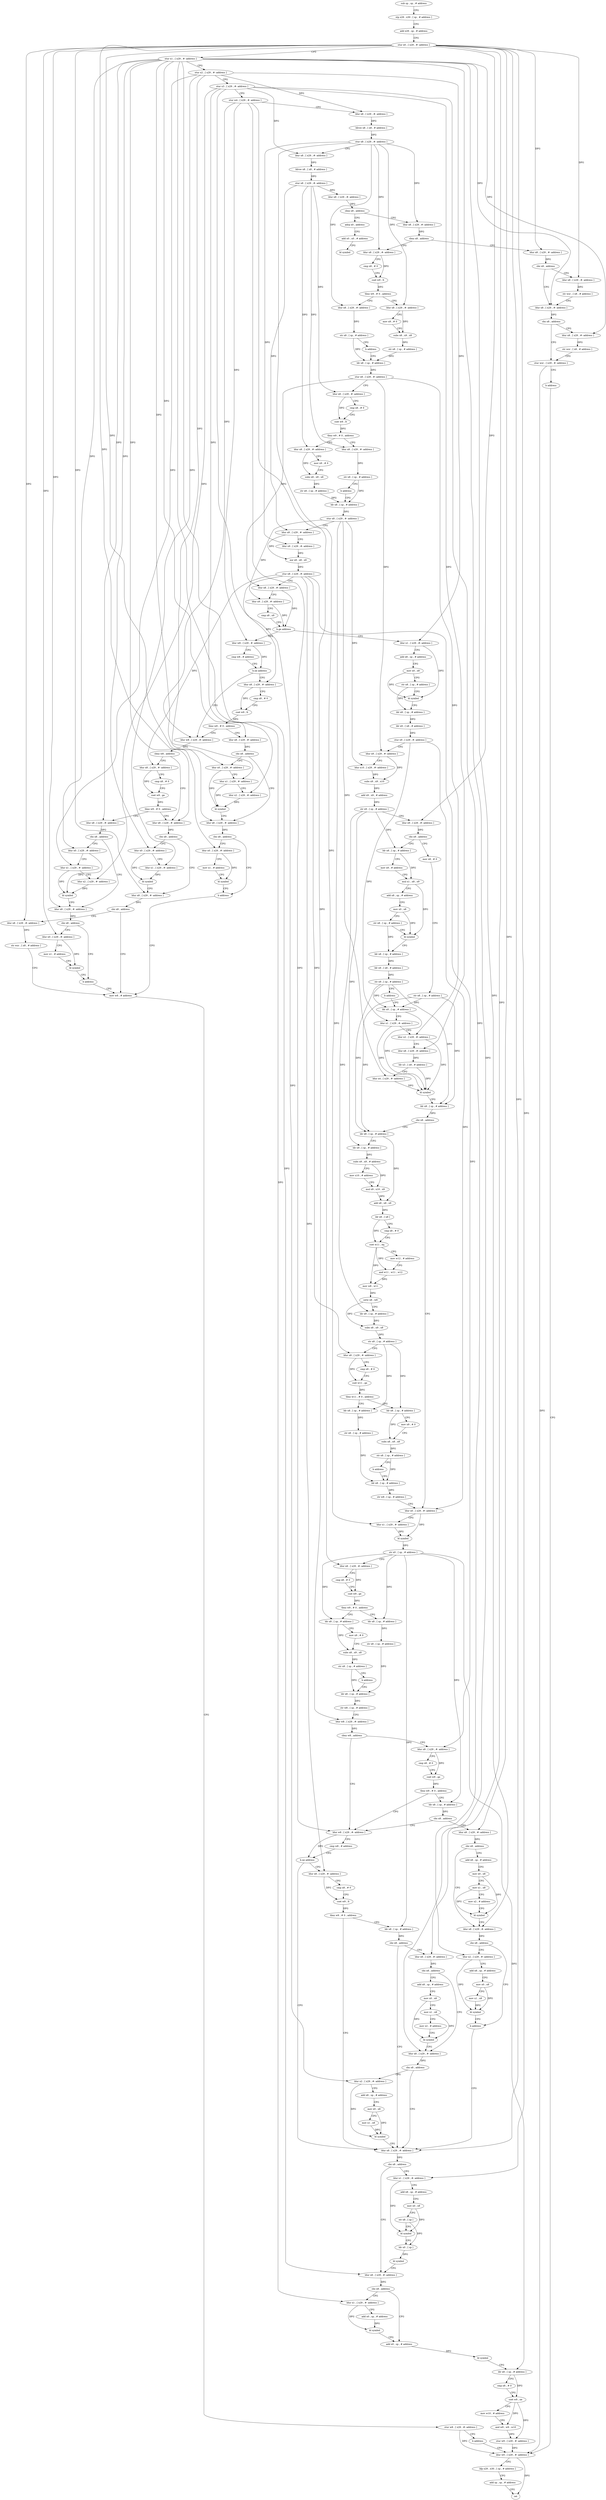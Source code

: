 digraph "func" {
"4253152" [label = "sub sp , sp , # address" ]
"4253156" [label = "stp x29 , x30 , [ sp , # address ]" ]
"4253160" [label = "add x29 , sp , # address" ]
"4253164" [label = "stur x0 , [ x29 , #- address ]" ]
"4253168" [label = "stur x1 , [ x29 , #- address ]" ]
"4253172" [label = "stur x2 , [ x29 , #- address ]" ]
"4253176" [label = "stur x3 , [ x29 , #- address ]" ]
"4253180" [label = "stur w4 , [ x29 , #- address ]" ]
"4253184" [label = "ldur x8 , [ x29 , #- address ]" ]
"4253188" [label = "ldrsw x8 , [ x8 , # address ]" ]
"4253192" [label = "stur x8 , [ x29 , #- address ]" ]
"4253196" [label = "ldur x8 , [ x29 , #- address ]" ]
"4253200" [label = "ldrsw x8 , [ x8 , # address ]" ]
"4253204" [label = "stur x8 , [ x29 , #- address ]" ]
"4253208" [label = "ldur x8 , [ x29 , #- address ]" ]
"4253212" [label = "cbnz x8 , address" ]
"4253228" [label = "ldur x8 , [ x29 , #- address ]" ]
"4253216" [label = "adrp x0 , address" ]
"4253232" [label = "cbnz x8 , address" ]
"4253276" [label = "ldur x8 , [ x29 , #- address ]" ]
"4253236" [label = "ldur x8 , [ x29 , #- address ]" ]
"4253220" [label = "add x0 , x0 , # address" ]
"4253224" [label = "bl symbol" ]
"4253280" [label = "cmp x8 , # 0" ]
"4253284" [label = "cset w9 , lt" ]
"4253288" [label = "tbnz w9 , # 0 , address" ]
"4253304" [label = "ldur x8 , [ x29 , #- address ]" ]
"4253292" [label = "ldur x8 , [ x29 , #- address ]" ]
"4253240" [label = "cbz x8 , address" ]
"4253252" [label = "ldur x8 , [ x29 , #- address ]" ]
"4253244" [label = "ldur x8 , [ x29 , #- address ]" ]
"4253308" [label = "mov x9 , # 0" ]
"4253312" [label = "subs x8 , x9 , x8" ]
"4253316" [label = "str x8 , [ sp , # address ]" ]
"4253320" [label = "ldr x8 , [ sp , # address ]" ]
"4253296" [label = "str x8 , [ sp , # address ]" ]
"4253300" [label = "b address" ]
"4253256" [label = "cbz x8 , address" ]
"4253268" [label = "stur wzr , [ x29 , #- address ]" ]
"4253260" [label = "ldur x8 , [ x29 , #- address ]" ]
"4253248" [label = "str wzr , [ x8 , # address ]" ]
"4253356" [label = "ldur x8 , [ x29 , #- address ]" ]
"4253360" [label = "mov x9 , # 0" ]
"4253364" [label = "subs x8 , x9 , x8" ]
"4253368" [label = "str x8 , [ sp , # address ]" ]
"4253372" [label = "ldr x8 , [ sp , # address ]" ]
"4253344" [label = "ldur x8 , [ x29 , #- address ]" ]
"4253348" [label = "str x8 , [ sp , # address ]" ]
"4253352" [label = "b address" ]
"4253324" [label = "stur x8 , [ x29 , #- address ]" ]
"4253328" [label = "ldur x8 , [ x29 , #- address ]" ]
"4253332" [label = "cmp x8 , # 0" ]
"4253336" [label = "cset w9 , lt" ]
"4253340" [label = "tbnz w9 , # 0 , address" ]
"4253272" [label = "b address" ]
"4254212" [label = "ldur w0 , [ x29 , #- address ]" ]
"4253264" [label = "str wzr , [ x8 , # address ]" ]
"4253608" [label = "ldur x1 , [ x29 , #- address ]" ]
"4253612" [label = "add x8 , sp , # address" ]
"4253616" [label = "mov x0 , x8" ]
"4253620" [label = "str x8 , [ sp , # address ]" ]
"4253624" [label = "bl symbol" ]
"4253628" [label = "ldr x8 , [ sp , # address ]" ]
"4253632" [label = "ldr x9 , [ x8 , # address ]" ]
"4253636" [label = "stur x9 , [ x29 , #- address ]" ]
"4253640" [label = "ldur x9 , [ x29 , #- address ]" ]
"4253644" [label = "ldur x10 , [ x29 , #- address ]" ]
"4253648" [label = "subs x9 , x9 , x10" ]
"4253652" [label = "add x9 , x9 , # address" ]
"4253656" [label = "str x9 , [ sp , # address ]" ]
"4253660" [label = "ldur x9 , [ x29 , #- address ]" ]
"4253664" [label = "cbz x9 , address" ]
"4253712" [label = "mov x8 , # 0" ]
"4253668" [label = "ldr x8 , [ sp , # address ]" ]
"4253412" [label = "ldur w8 , [ x29 , #- address ]" ]
"4253416" [label = "cmp w8 , # address" ]
"4253420" [label = "b.ne address" ]
"4253488" [label = "ldur w8 , [ x29 , #- address ]" ]
"4253424" [label = "ldur x8 , [ x29 , #- address ]" ]
"4253376" [label = "stur x8 , [ x29 , #- address ]" ]
"4253380" [label = "ldur x8 , [ x29 , #- address ]" ]
"4253384" [label = "ldur x9 , [ x29 , #- address ]" ]
"4253388" [label = "eor x8 , x8 , x9" ]
"4253392" [label = "stur x8 , [ x29 , #- address ]" ]
"4253396" [label = "ldur x8 , [ x29 , #- address ]" ]
"4253400" [label = "ldur x9 , [ x29 , #- address ]" ]
"4253404" [label = "cmp x8 , x9" ]
"4253408" [label = "b.ge address" ]
"4254216" [label = "ldp x29 , x30 , [ sp , # address ]" ]
"4254220" [label = "add sp , sp , # address" ]
"4254224" [label = "ret" ]
"4253716" [label = "str x8 , [ sp , # address ]" ]
"4253720" [label = "ldr x0 , [ sp , # address ]" ]
"4253672" [label = "mov x9 , # address" ]
"4253676" [label = "mul x1 , x8 , x9" ]
"4253680" [label = "add x8 , sp , # address" ]
"4253684" [label = "mov x0 , x8" ]
"4253688" [label = "str x8 , [ sp , # address ]" ]
"4253692" [label = "bl symbol" ]
"4253696" [label = "ldr x8 , [ sp , # address ]" ]
"4253700" [label = "ldr x9 , [ x8 , # address ]" ]
"4253704" [label = "str x9 , [ sp , # address ]" ]
"4253708" [label = "b address" ]
"4253492" [label = "cbnz w8 , address" ]
"4253560" [label = "ldur x8 , [ x29 , #- address ]" ]
"4253496" [label = "ldur x8 , [ x29 , #- address ]" ]
"4253428" [label = "cmp x8 , # 0" ]
"4253432" [label = "cset w9 , lt" ]
"4253436" [label = "tbnz w9 , # 0 , address" ]
"4253440" [label = "ldur x8 , [ x29 , #- address ]" ]
"4253872" [label = "ldur x0 , [ x29 , #- address ]" ]
"4253876" [label = "ldur x1 , [ x29 , #- address ]" ]
"4253880" [label = "bl symbol" ]
"4253884" [label = "str x0 , [ sp , # address ]" ]
"4253888" [label = "ldur x8 , [ x29 , #- address ]" ]
"4253892" [label = "cmp x8 , # 0" ]
"4253896" [label = "cset w9 , ge" ]
"4253900" [label = "tbnz w9 , # 0 , address" ]
"4253924" [label = "ldr x8 , [ sp , # address ]" ]
"4253904" [label = "ldr x8 , [ sp , # address ]" ]
"4253756" [label = "ldr x8 , [ sp , # address ]" ]
"4253760" [label = "ldr x9 , [ sp , # address ]" ]
"4253764" [label = "subs x9 , x9 , # address" ]
"4253768" [label = "mov x10 , # address" ]
"4253772" [label = "mul x9 , x10 , x9" ]
"4253776" [label = "add x8 , x8 , x9" ]
"4253780" [label = "ldr x8 , [ x8 ]" ]
"4253784" [label = "cmp x8 , # 0" ]
"4253788" [label = "cset w11 , eq" ]
"4253792" [label = "mov w12 , # address" ]
"4253796" [label = "and w11 , w11 , w12" ]
"4253800" [label = "mov w8 , w11" ]
"4253804" [label = "sxtw x8 , w8" ]
"4253808" [label = "ldr x9 , [ sp , # address ]" ]
"4253812" [label = "subs x8 , x9 , x8" ]
"4253816" [label = "str x8 , [ sp , # address ]" ]
"4253820" [label = "ldur x8 , [ x29 , #- address ]" ]
"4253824" [label = "cmp x8 , # 0" ]
"4253828" [label = "cset w11 , ge" ]
"4253832" [label = "tbnz w11 , # 0 , address" ]
"4253856" [label = "ldr x8 , [ sp , # address ]" ]
"4253836" [label = "ldr x8 , [ sp , # address ]" ]
"4253724" [label = "ldur x1 , [ x29 , #- address ]" ]
"4253728" [label = "ldur x2 , [ x29 , #- address ]" ]
"4253732" [label = "ldur x8 , [ x29 , #- address ]" ]
"4253736" [label = "ldr x3 , [ x8 , # address ]" ]
"4253740" [label = "ldur x4 , [ x29 , #- address ]" ]
"4253744" [label = "bl symbol" ]
"4253748" [label = "ldr x8 , [ sp , # address ]" ]
"4253752" [label = "cbz x8 , address" ]
"4253564" [label = "cbz x8 , address" ]
"4253580" [label = "ldur x8 , [ x29 , #- address ]" ]
"4253568" [label = "ldur x0 , [ x29 , #- address ]" ]
"4253500" [label = "cmp x8 , # 0" ]
"4253504" [label = "cset w9 , ge" ]
"4253508" [label = "tbnz w9 , # 0 , address" ]
"4253512" [label = "ldur x8 , [ x29 , #- address ]" ]
"4253444" [label = "cbz x8 , address" ]
"4253464" [label = "ldur x8 , [ x29 , #- address ]" ]
"4253448" [label = "ldur x0 , [ x29 , #- address ]" ]
"4253928" [label = "str x8 , [ sp , # address ]" ]
"4253932" [label = "ldr x8 , [ sp , # address ]" ]
"4253908" [label = "mov x9 , # 0" ]
"4253912" [label = "subs x8 , x9 , x8" ]
"4253916" [label = "str x8 , [ sp , # address ]" ]
"4253920" [label = "b address" ]
"4253860" [label = "str x8 , [ sp , # address ]" ]
"4253864" [label = "ldr x8 , [ sp , # address ]" ]
"4253840" [label = "mov x9 , # 0" ]
"4253844" [label = "subs x8 , x9 , x8" ]
"4253848" [label = "str x8 , [ sp , # address ]" ]
"4253852" [label = "b address" ]
"4253584" [label = "cbz x8 , address" ]
"4253596" [label = "mov w8 , # address" ]
"4253588" [label = "ldur x8 , [ x29 , #- address ]" ]
"4253572" [label = "ldur x1 , [ x29 , #- address ]" ]
"4253576" [label = "bl symbol" ]
"4253516" [label = "cbz x8 , address" ]
"4253536" [label = "ldur x8 , [ x29 , #- address ]" ]
"4253520" [label = "ldur x0 , [ x29 , #- address ]" ]
"4253468" [label = "cbz x8 , address" ]
"4253484" [label = "b address" ]
"4253472" [label = "ldur x0 , [ x29 , #- address ]" ]
"4253452" [label = "ldur x1 , [ x29 , #- address ]" ]
"4253456" [label = "ldur x2 , [ x29 , #- address ]" ]
"4253460" [label = "bl symbol" ]
"4254032" [label = "ldur w8 , [ x29 , #- address ]" ]
"4254036" [label = "cmp w8 , # address" ]
"4254040" [label = "b.ne address" ]
"4254124" [label = "ldur x8 , [ x29 , #- address ]" ]
"4254044" [label = "ldur x8 , [ x29 , #- address ]" ]
"4253948" [label = "ldur x8 , [ x29 , #- address ]" ]
"4253952" [label = "cmp x8 , # 0" ]
"4253956" [label = "cset w9 , ge" ]
"4253960" [label = "tbnz w9 , # 0 , address" ]
"4253964" [label = "ldr x8 , [ sp , # address ]" ]
"4253936" [label = "str w8 , [ sp , # address ]" ]
"4253940" [label = "ldur w8 , [ x29 , #- address ]" ]
"4253944" [label = "cbnz w8 , address" ]
"4253868" [label = "str w8 , [ sp , # address ]" ]
"4253600" [label = "stur w8 , [ x29 , #- address ]" ]
"4253604" [label = "b address" ]
"4253592" [label = "str wzr , [ x8 , # address ]" ]
"4253540" [label = "cbz x8 , address" ]
"4253556" [label = "b address" ]
"4253544" [label = "ldur x0 , [ x29 , #- address ]" ]
"4253524" [label = "ldur x1 , [ x29 , #- address ]" ]
"4253528" [label = "ldur x2 , [ x29 , #- address ]" ]
"4253532" [label = "bl symbol" ]
"4253476" [label = "mov x1 , # address" ]
"4253480" [label = "bl symbol" ]
"4254128" [label = "cbz x8 , address" ]
"4254160" [label = "ldur x8 , [ x29 , #- address ]" ]
"4254132" [label = "ldur x1 , [ x29 , #- address ]" ]
"4254048" [label = "cmp x8 , # 0" ]
"4254052" [label = "cset w9 , lt" ]
"4254056" [label = "tbnz w9 , # 0 , address" ]
"4254060" [label = "ldr x8 , [ sp , # address ]" ]
"4253968" [label = "cbz x8 , address" ]
"4253972" [label = "ldur x8 , [ x29 , #- address ]" ]
"4253548" [label = "mov x1 , # address" ]
"4253552" [label = "bl symbol" ]
"4254164" [label = "cbz x8 , address" ]
"4254180" [label = "add x0 , sp , # address" ]
"4254168" [label = "ldur x1 , [ x29 , #- address ]" ]
"4254136" [label = "add x8 , sp , # address" ]
"4254140" [label = "mov x0 , x8" ]
"4254144" [label = "str x8 , [ sp ]" ]
"4254148" [label = "bl symbol" ]
"4254152" [label = "ldr x0 , [ sp ]" ]
"4254156" [label = "bl symbol" ]
"4254064" [label = "cbz x8 , address" ]
"4254068" [label = "ldur x8 , [ x29 , #- address ]" ]
"4253976" [label = "cbz x8 , address" ]
"4254000" [label = "ldur x8 , [ x29 , #- address ]" ]
"4253980" [label = "add x8 , sp , # address" ]
"4254184" [label = "bl symbol" ]
"4254188" [label = "ldr x8 , [ sp , # address ]" ]
"4254192" [label = "cmp x8 , # 0" ]
"4254196" [label = "cset w9 , ne" ]
"4254200" [label = "mov w10 , # address" ]
"4254204" [label = "and w9 , w9 , w10" ]
"4254208" [label = "stur w9 , [ x29 , #- address ]" ]
"4254172" [label = "add x0 , sp , # address" ]
"4254176" [label = "bl symbol" ]
"4254072" [label = "cbz x8 , address" ]
"4254096" [label = "ldur x8 , [ x29 , #- address ]" ]
"4254076" [label = "add x8 , sp , # address" ]
"4254004" [label = "cbz x8 , address" ]
"4254028" [label = "b address" ]
"4254008" [label = "ldur x2 , [ x29 , #- address ]" ]
"4253984" [label = "mov x0 , x8" ]
"4253988" [label = "mov x1 , x8" ]
"4253992" [label = "mov x2 , # address" ]
"4253996" [label = "bl symbol" ]
"4254100" [label = "cbz x8 , address" ]
"4254104" [label = "ldur x2 , [ x29 , #- address ]" ]
"4254080" [label = "mov x0 , x8" ]
"4254084" [label = "mov x1 , x8" ]
"4254088" [label = "mov x2 , # address" ]
"4254092" [label = "bl symbol" ]
"4254012" [label = "add x8 , sp , # address" ]
"4254016" [label = "mov x0 , x8" ]
"4254020" [label = "mov x1 , x8" ]
"4254024" [label = "bl symbol" ]
"4254108" [label = "add x8 , sp , # address" ]
"4254112" [label = "mov x0 , x8" ]
"4254116" [label = "mov x1 , x8" ]
"4254120" [label = "bl symbol" ]
"4253152" -> "4253156" [ label = "CFG" ]
"4253156" -> "4253160" [ label = "CFG" ]
"4253160" -> "4253164" [ label = "CFG" ]
"4253164" -> "4253168" [ label = "CFG" ]
"4253164" -> "4253236" [ label = "DFG" ]
"4253164" -> "4253244" [ label = "DFG" ]
"4253164" -> "4253660" [ label = "DFG" ]
"4253164" -> "4253580" [ label = "DFG" ]
"4253164" -> "4253588" [ label = "DFG" ]
"4253164" -> "4253464" [ label = "DFG" ]
"4253164" -> "4253536" [ label = "DFG" ]
"4253164" -> "4253472" [ label = "DFG" ]
"4253164" -> "4253544" [ label = "DFG" ]
"4253164" -> "4254124" [ label = "DFG" ]
"4253164" -> "4254132" [ label = "DFG" ]
"4253164" -> "4253972" [ label = "DFG" ]
"4253164" -> "4254068" [ label = "DFG" ]
"4253168" -> "4253172" [ label = "CFG" ]
"4253168" -> "4253252" [ label = "DFG" ]
"4253168" -> "4253260" [ label = "DFG" ]
"4253168" -> "4253560" [ label = "DFG" ]
"4253168" -> "4253568" [ label = "DFG" ]
"4253168" -> "4253440" [ label = "DFG" ]
"4253168" -> "4253512" [ label = "DFG" ]
"4253168" -> "4253448" [ label = "DFG" ]
"4253168" -> "4253520" [ label = "DFG" ]
"4253168" -> "4254160" [ label = "DFG" ]
"4253168" -> "4254168" [ label = "DFG" ]
"4253168" -> "4254000" [ label = "DFG" ]
"4253168" -> "4254096" [ label = "DFG" ]
"4253172" -> "4253176" [ label = "CFG" ]
"4253172" -> "4253184" [ label = "DFG" ]
"4253172" -> "4253608" [ label = "DFG" ]
"4253172" -> "4253572" [ label = "DFG" ]
"4253172" -> "4253452" [ label = "DFG" ]
"4253172" -> "4253524" [ label = "DFG" ]
"4253176" -> "4253180" [ label = "CFG" ]
"4253176" -> "4253196" [ label = "DFG" ]
"4253176" -> "4253732" [ label = "DFG" ]
"4253176" -> "4253456" [ label = "DFG" ]
"4253176" -> "4253528" [ label = "DFG" ]
"4253176" -> "4254008" [ label = "DFG" ]
"4253176" -> "4254104" [ label = "DFG" ]
"4253180" -> "4253184" [ label = "CFG" ]
"4253180" -> "4253412" [ label = "DFG" ]
"4253180" -> "4253488" [ label = "DFG" ]
"4253180" -> "4253940" [ label = "DFG" ]
"4253180" -> "4254032" [ label = "DFG" ]
"4253184" -> "4253188" [ label = "DFG" ]
"4253188" -> "4253192" [ label = "DFG" ]
"4253192" -> "4253196" [ label = "CFG" ]
"4253192" -> "4253228" [ label = "DFG" ]
"4253192" -> "4253276" [ label = "DFG" ]
"4253192" -> "4253304" [ label = "DFG" ]
"4253192" -> "4253292" [ label = "DFG" ]
"4253192" -> "4253384" [ label = "DFG" ]
"4253192" -> "4253888" [ label = "DFG" ]
"4253196" -> "4253200" [ label = "DFG" ]
"4253200" -> "4253204" [ label = "DFG" ]
"4253204" -> "4253208" [ label = "DFG" ]
"4253204" -> "4253328" [ label = "DFG" ]
"4253204" -> "4253356" [ label = "DFG" ]
"4253204" -> "4253344" [ label = "DFG" ]
"4253204" -> "4253380" [ label = "DFG" ]
"4253208" -> "4253212" [ label = "DFG" ]
"4253212" -> "4253228" [ label = "CFG" ]
"4253212" -> "4253216" [ label = "CFG" ]
"4253228" -> "4253232" [ label = "DFG" ]
"4253216" -> "4253220" [ label = "CFG" ]
"4253232" -> "4253276" [ label = "CFG" ]
"4253232" -> "4253236" [ label = "CFG" ]
"4253276" -> "4253280" [ label = "CFG" ]
"4253276" -> "4253284" [ label = "DFG" ]
"4253236" -> "4253240" [ label = "DFG" ]
"4253220" -> "4253224" [ label = "CFG" ]
"4253280" -> "4253284" [ label = "CFG" ]
"4253284" -> "4253288" [ label = "DFG" ]
"4253288" -> "4253304" [ label = "CFG" ]
"4253288" -> "4253292" [ label = "CFG" ]
"4253304" -> "4253308" [ label = "CFG" ]
"4253304" -> "4253312" [ label = "DFG" ]
"4253292" -> "4253296" [ label = "DFG" ]
"4253240" -> "4253252" [ label = "CFG" ]
"4253240" -> "4253244" [ label = "CFG" ]
"4253252" -> "4253256" [ label = "DFG" ]
"4253244" -> "4253248" [ label = "DFG" ]
"4253308" -> "4253312" [ label = "CFG" ]
"4253312" -> "4253316" [ label = "DFG" ]
"4253316" -> "4253320" [ label = "DFG" ]
"4253320" -> "4253324" [ label = "DFG" ]
"4253296" -> "4253300" [ label = "CFG" ]
"4253296" -> "4253320" [ label = "DFG" ]
"4253300" -> "4253320" [ label = "CFG" ]
"4253256" -> "4253268" [ label = "CFG" ]
"4253256" -> "4253260" [ label = "CFG" ]
"4253268" -> "4253272" [ label = "CFG" ]
"4253268" -> "4254212" [ label = "DFG" ]
"4253260" -> "4253264" [ label = "DFG" ]
"4253248" -> "4253252" [ label = "CFG" ]
"4253356" -> "4253360" [ label = "CFG" ]
"4253356" -> "4253364" [ label = "DFG" ]
"4253360" -> "4253364" [ label = "CFG" ]
"4253364" -> "4253368" [ label = "DFG" ]
"4253368" -> "4253372" [ label = "DFG" ]
"4253372" -> "4253376" [ label = "DFG" ]
"4253344" -> "4253348" [ label = "DFG" ]
"4253348" -> "4253352" [ label = "CFG" ]
"4253348" -> "4253372" [ label = "DFG" ]
"4253352" -> "4253372" [ label = "CFG" ]
"4253324" -> "4253328" [ label = "CFG" ]
"4253324" -> "4253396" [ label = "DFG" ]
"4253324" -> "4253640" [ label = "DFG" ]
"4253324" -> "4253728" [ label = "DFG" ]
"4253328" -> "4253332" [ label = "CFG" ]
"4253328" -> "4253336" [ label = "DFG" ]
"4253332" -> "4253336" [ label = "CFG" ]
"4253336" -> "4253340" [ label = "DFG" ]
"4253340" -> "4253356" [ label = "CFG" ]
"4253340" -> "4253344" [ label = "CFG" ]
"4253272" -> "4254212" [ label = "CFG" ]
"4254212" -> "4254216" [ label = "CFG" ]
"4254212" -> "4254224" [ label = "DFG" ]
"4253264" -> "4253268" [ label = "CFG" ]
"4253608" -> "4253612" [ label = "CFG" ]
"4253608" -> "4253624" [ label = "DFG" ]
"4253612" -> "4253616" [ label = "CFG" ]
"4253616" -> "4253620" [ label = "CFG" ]
"4253616" -> "4253624" [ label = "DFG" ]
"4253620" -> "4253624" [ label = "CFG" ]
"4253620" -> "4253628" [ label = "DFG" ]
"4253624" -> "4253628" [ label = "CFG" ]
"4253628" -> "4253632" [ label = "DFG" ]
"4253632" -> "4253636" [ label = "DFG" ]
"4253636" -> "4253640" [ label = "CFG" ]
"4253636" -> "4253724" [ label = "DFG" ]
"4253636" -> "4253872" [ label = "DFG" ]
"4253640" -> "4253644" [ label = "CFG" ]
"4253640" -> "4253648" [ label = "DFG" ]
"4253644" -> "4253648" [ label = "DFG" ]
"4253648" -> "4253652" [ label = "DFG" ]
"4253652" -> "4253656" [ label = "DFG" ]
"4253656" -> "4253660" [ label = "CFG" ]
"4253656" -> "4253668" [ label = "DFG" ]
"4253656" -> "4253760" [ label = "DFG" ]
"4253656" -> "4253808" [ label = "DFG" ]
"4253660" -> "4253664" [ label = "DFG" ]
"4253664" -> "4253712" [ label = "CFG" ]
"4253664" -> "4253668" [ label = "CFG" ]
"4253712" -> "4253716" [ label = "CFG" ]
"4253668" -> "4253672" [ label = "CFG" ]
"4253668" -> "4253676" [ label = "DFG" ]
"4253412" -> "4253416" [ label = "CFG" ]
"4253412" -> "4253420" [ label = "DFG" ]
"4253416" -> "4253420" [ label = "CFG" ]
"4253420" -> "4253488" [ label = "CFG" ]
"4253420" -> "4253424" [ label = "CFG" ]
"4253488" -> "4253492" [ label = "DFG" ]
"4253424" -> "4253428" [ label = "CFG" ]
"4253424" -> "4253432" [ label = "DFG" ]
"4253376" -> "4253380" [ label = "CFG" ]
"4253376" -> "4253400" [ label = "DFG" ]
"4253376" -> "4253644" [ label = "DFG" ]
"4253376" -> "4253740" [ label = "DFG" ]
"4253376" -> "4253876" [ label = "DFG" ]
"4253380" -> "4253384" [ label = "CFG" ]
"4253380" -> "4253388" [ label = "DFG" ]
"4253384" -> "4253388" [ label = "DFG" ]
"4253388" -> "4253392" [ label = "DFG" ]
"4253392" -> "4253396" [ label = "CFG" ]
"4253392" -> "4253424" [ label = "DFG" ]
"4253392" -> "4253496" [ label = "DFG" ]
"4253392" -> "4253820" [ label = "DFG" ]
"4253392" -> "4253948" [ label = "DFG" ]
"4253392" -> "4254044" [ label = "DFG" ]
"4253396" -> "4253400" [ label = "CFG" ]
"4253396" -> "4253408" [ label = "DFG" ]
"4253400" -> "4253404" [ label = "CFG" ]
"4253400" -> "4253408" [ label = "DFG" ]
"4253404" -> "4253408" [ label = "CFG" ]
"4253408" -> "4253608" [ label = "CFG" ]
"4253408" -> "4253412" [ label = "CFG" ]
"4254216" -> "4254220" [ label = "CFG" ]
"4254220" -> "4254224" [ label = "CFG" ]
"4253716" -> "4253720" [ label = "DFG" ]
"4253716" -> "4253748" [ label = "DFG" ]
"4253716" -> "4253756" [ label = "DFG" ]
"4253720" -> "4253724" [ label = "CFG" ]
"4253720" -> "4253744" [ label = "DFG" ]
"4253672" -> "4253676" [ label = "CFG" ]
"4253676" -> "4253680" [ label = "CFG" ]
"4253676" -> "4253692" [ label = "DFG" ]
"4253680" -> "4253684" [ label = "CFG" ]
"4253684" -> "4253688" [ label = "CFG" ]
"4253684" -> "4253692" [ label = "DFG" ]
"4253688" -> "4253692" [ label = "CFG" ]
"4253688" -> "4253696" [ label = "DFG" ]
"4253692" -> "4253696" [ label = "CFG" ]
"4253696" -> "4253700" [ label = "DFG" ]
"4253700" -> "4253704" [ label = "DFG" ]
"4253704" -> "4253708" [ label = "CFG" ]
"4253704" -> "4253720" [ label = "DFG" ]
"4253704" -> "4253748" [ label = "DFG" ]
"4253704" -> "4253756" [ label = "DFG" ]
"4253708" -> "4253720" [ label = "CFG" ]
"4253492" -> "4253560" [ label = "CFG" ]
"4253492" -> "4253496" [ label = "CFG" ]
"4253560" -> "4253564" [ label = "DFG" ]
"4253496" -> "4253500" [ label = "CFG" ]
"4253496" -> "4253504" [ label = "DFG" ]
"4253428" -> "4253432" [ label = "CFG" ]
"4253432" -> "4253436" [ label = "DFG" ]
"4253436" -> "4253488" [ label = "CFG" ]
"4253436" -> "4253440" [ label = "CFG" ]
"4253440" -> "4253444" [ label = "DFG" ]
"4253872" -> "4253876" [ label = "CFG" ]
"4253872" -> "4253880" [ label = "DFG" ]
"4253876" -> "4253880" [ label = "DFG" ]
"4253880" -> "4253884" [ label = "DFG" ]
"4253884" -> "4253888" [ label = "CFG" ]
"4253884" -> "4253924" [ label = "DFG" ]
"4253884" -> "4253904" [ label = "DFG" ]
"4253884" -> "4254188" [ label = "DFG" ]
"4253884" -> "4253964" [ label = "DFG" ]
"4253884" -> "4254060" [ label = "DFG" ]
"4253888" -> "4253892" [ label = "CFG" ]
"4253888" -> "4253896" [ label = "DFG" ]
"4253892" -> "4253896" [ label = "CFG" ]
"4253896" -> "4253900" [ label = "DFG" ]
"4253900" -> "4253924" [ label = "CFG" ]
"4253900" -> "4253904" [ label = "CFG" ]
"4253924" -> "4253928" [ label = "DFG" ]
"4253904" -> "4253908" [ label = "CFG" ]
"4253904" -> "4253912" [ label = "DFG" ]
"4253756" -> "4253760" [ label = "CFG" ]
"4253756" -> "4253776" [ label = "DFG" ]
"4253760" -> "4253764" [ label = "DFG" ]
"4253764" -> "4253768" [ label = "CFG" ]
"4253764" -> "4253772" [ label = "DFG" ]
"4253768" -> "4253772" [ label = "CFG" ]
"4253772" -> "4253776" [ label = "DFG" ]
"4253776" -> "4253780" [ label = "DFG" ]
"4253780" -> "4253784" [ label = "CFG" ]
"4253780" -> "4253788" [ label = "DFG" ]
"4253784" -> "4253788" [ label = "CFG" ]
"4253788" -> "4253792" [ label = "CFG" ]
"4253788" -> "4253796" [ label = "DFG" ]
"4253788" -> "4253800" [ label = "DFG" ]
"4253792" -> "4253796" [ label = "CFG" ]
"4253796" -> "4253800" [ label = "DFG" ]
"4253800" -> "4253804" [ label = "DFG" ]
"4253804" -> "4253808" [ label = "CFG" ]
"4253804" -> "4253812" [ label = "DFG" ]
"4253808" -> "4253812" [ label = "DFG" ]
"4253812" -> "4253816" [ label = "DFG" ]
"4253816" -> "4253820" [ label = "CFG" ]
"4253816" -> "4253856" [ label = "DFG" ]
"4253816" -> "4253836" [ label = "DFG" ]
"4253820" -> "4253824" [ label = "CFG" ]
"4253820" -> "4253828" [ label = "DFG" ]
"4253824" -> "4253828" [ label = "CFG" ]
"4253828" -> "4253832" [ label = "DFG" ]
"4253832" -> "4253856" [ label = "CFG" ]
"4253832" -> "4253836" [ label = "CFG" ]
"4253856" -> "4253860" [ label = "DFG" ]
"4253836" -> "4253840" [ label = "CFG" ]
"4253836" -> "4253844" [ label = "DFG" ]
"4253724" -> "4253728" [ label = "CFG" ]
"4253724" -> "4253744" [ label = "DFG" ]
"4253728" -> "4253732" [ label = "CFG" ]
"4253728" -> "4253744" [ label = "DFG" ]
"4253732" -> "4253736" [ label = "DFG" ]
"4253736" -> "4253740" [ label = "CFG" ]
"4253736" -> "4253744" [ label = "DFG" ]
"4253740" -> "4253744" [ label = "DFG" ]
"4253744" -> "4253748" [ label = "CFG" ]
"4253748" -> "4253752" [ label = "DFG" ]
"4253752" -> "4253872" [ label = "CFG" ]
"4253752" -> "4253756" [ label = "CFG" ]
"4253564" -> "4253580" [ label = "CFG" ]
"4253564" -> "4253568" [ label = "CFG" ]
"4253580" -> "4253584" [ label = "DFG" ]
"4253568" -> "4253572" [ label = "CFG" ]
"4253568" -> "4253576" [ label = "DFG" ]
"4253500" -> "4253504" [ label = "CFG" ]
"4253504" -> "4253508" [ label = "DFG" ]
"4253508" -> "4253560" [ label = "CFG" ]
"4253508" -> "4253512" [ label = "CFG" ]
"4253512" -> "4253516" [ label = "DFG" ]
"4253444" -> "4253464" [ label = "CFG" ]
"4253444" -> "4253448" [ label = "CFG" ]
"4253464" -> "4253468" [ label = "DFG" ]
"4253448" -> "4253452" [ label = "CFG" ]
"4253448" -> "4253460" [ label = "DFG" ]
"4253928" -> "4253932" [ label = "DFG" ]
"4253932" -> "4253936" [ label = "DFG" ]
"4253908" -> "4253912" [ label = "CFG" ]
"4253912" -> "4253916" [ label = "DFG" ]
"4253916" -> "4253920" [ label = "CFG" ]
"4253916" -> "4253932" [ label = "DFG" ]
"4253920" -> "4253932" [ label = "CFG" ]
"4253860" -> "4253864" [ label = "DFG" ]
"4253864" -> "4253868" [ label = "DFG" ]
"4253840" -> "4253844" [ label = "CFG" ]
"4253844" -> "4253848" [ label = "DFG" ]
"4253848" -> "4253852" [ label = "CFG" ]
"4253848" -> "4253864" [ label = "DFG" ]
"4253852" -> "4253864" [ label = "CFG" ]
"4253584" -> "4253596" [ label = "CFG" ]
"4253584" -> "4253588" [ label = "CFG" ]
"4253596" -> "4253600" [ label = "CFG" ]
"4253588" -> "4253592" [ label = "DFG" ]
"4253572" -> "4253576" [ label = "DFG" ]
"4253576" -> "4253580" [ label = "CFG" ]
"4253516" -> "4253536" [ label = "CFG" ]
"4253516" -> "4253520" [ label = "CFG" ]
"4253536" -> "4253540" [ label = "DFG" ]
"4253520" -> "4253524" [ label = "CFG" ]
"4253520" -> "4253532" [ label = "DFG" ]
"4253468" -> "4253484" [ label = "CFG" ]
"4253468" -> "4253472" [ label = "CFG" ]
"4253484" -> "4253596" [ label = "CFG" ]
"4253472" -> "4253476" [ label = "CFG" ]
"4253472" -> "4253480" [ label = "DFG" ]
"4253452" -> "4253456" [ label = "CFG" ]
"4253452" -> "4253460" [ label = "DFG" ]
"4253456" -> "4253460" [ label = "DFG" ]
"4253460" -> "4253464" [ label = "CFG" ]
"4254032" -> "4254036" [ label = "CFG" ]
"4254032" -> "4254040" [ label = "DFG" ]
"4254036" -> "4254040" [ label = "CFG" ]
"4254040" -> "4254124" [ label = "CFG" ]
"4254040" -> "4254044" [ label = "CFG" ]
"4254124" -> "4254128" [ label = "DFG" ]
"4254044" -> "4254048" [ label = "CFG" ]
"4254044" -> "4254052" [ label = "DFG" ]
"4253948" -> "4253952" [ label = "CFG" ]
"4253948" -> "4253956" [ label = "DFG" ]
"4253952" -> "4253956" [ label = "CFG" ]
"4253956" -> "4253960" [ label = "DFG" ]
"4253960" -> "4254032" [ label = "CFG" ]
"4253960" -> "4253964" [ label = "CFG" ]
"4253964" -> "4253968" [ label = "DFG" ]
"4253936" -> "4253940" [ label = "CFG" ]
"4253940" -> "4253944" [ label = "DFG" ]
"4253944" -> "4254032" [ label = "CFG" ]
"4253944" -> "4253948" [ label = "CFG" ]
"4253868" -> "4253872" [ label = "CFG" ]
"4253600" -> "4253604" [ label = "CFG" ]
"4253600" -> "4254212" [ label = "DFG" ]
"4253604" -> "4254212" [ label = "CFG" ]
"4253592" -> "4253596" [ label = "CFG" ]
"4253540" -> "4253556" [ label = "CFG" ]
"4253540" -> "4253544" [ label = "CFG" ]
"4253556" -> "4253596" [ label = "CFG" ]
"4253544" -> "4253548" [ label = "CFG" ]
"4253544" -> "4253552" [ label = "DFG" ]
"4253524" -> "4253528" [ label = "CFG" ]
"4253524" -> "4253532" [ label = "DFG" ]
"4253528" -> "4253532" [ label = "DFG" ]
"4253532" -> "4253536" [ label = "CFG" ]
"4253476" -> "4253480" [ label = "CFG" ]
"4253480" -> "4253484" [ label = "CFG" ]
"4254128" -> "4254160" [ label = "CFG" ]
"4254128" -> "4254132" [ label = "CFG" ]
"4254160" -> "4254164" [ label = "DFG" ]
"4254132" -> "4254136" [ label = "CFG" ]
"4254132" -> "4254148" [ label = "DFG" ]
"4254048" -> "4254052" [ label = "CFG" ]
"4254052" -> "4254056" [ label = "DFG" ]
"4254056" -> "4254124" [ label = "CFG" ]
"4254056" -> "4254060" [ label = "CFG" ]
"4254060" -> "4254064" [ label = "DFG" ]
"4253968" -> "4254032" [ label = "CFG" ]
"4253968" -> "4253972" [ label = "CFG" ]
"4253972" -> "4253976" [ label = "DFG" ]
"4253548" -> "4253552" [ label = "CFG" ]
"4253552" -> "4253556" [ label = "CFG" ]
"4254164" -> "4254180" [ label = "CFG" ]
"4254164" -> "4254168" [ label = "CFG" ]
"4254180" -> "4254184" [ label = "DFG" ]
"4254168" -> "4254172" [ label = "CFG" ]
"4254168" -> "4254176" [ label = "DFG" ]
"4254136" -> "4254140" [ label = "CFG" ]
"4254140" -> "4254144" [ label = "CFG" ]
"4254140" -> "4254148" [ label = "DFG" ]
"4254144" -> "4254148" [ label = "CFG" ]
"4254144" -> "4254152" [ label = "DFG" ]
"4254148" -> "4254152" [ label = "CFG" ]
"4254152" -> "4254156" [ label = "DFG" ]
"4254156" -> "4254160" [ label = "CFG" ]
"4254064" -> "4254124" [ label = "CFG" ]
"4254064" -> "4254068" [ label = "CFG" ]
"4254068" -> "4254072" [ label = "DFG" ]
"4253976" -> "4254000" [ label = "CFG" ]
"4253976" -> "4253980" [ label = "CFG" ]
"4254000" -> "4254004" [ label = "DFG" ]
"4253980" -> "4253984" [ label = "CFG" ]
"4254184" -> "4254188" [ label = "CFG" ]
"4254188" -> "4254192" [ label = "CFG" ]
"4254188" -> "4254196" [ label = "DFG" ]
"4254192" -> "4254196" [ label = "CFG" ]
"4254196" -> "4254200" [ label = "CFG" ]
"4254196" -> "4254204" [ label = "DFG" ]
"4254196" -> "4254208" [ label = "DFG" ]
"4254200" -> "4254204" [ label = "CFG" ]
"4254204" -> "4254208" [ label = "DFG" ]
"4254208" -> "4254212" [ label = "DFG" ]
"4254172" -> "4254176" [ label = "DFG" ]
"4254176" -> "4254180" [ label = "CFG" ]
"4254072" -> "4254096" [ label = "CFG" ]
"4254072" -> "4254076" [ label = "CFG" ]
"4254096" -> "4254100" [ label = "DFG" ]
"4254076" -> "4254080" [ label = "CFG" ]
"4254004" -> "4254028" [ label = "CFG" ]
"4254004" -> "4254008" [ label = "CFG" ]
"4254028" -> "4254124" [ label = "CFG" ]
"4254008" -> "4254012" [ label = "CFG" ]
"4254008" -> "4254024" [ label = "DFG" ]
"4253984" -> "4253988" [ label = "CFG" ]
"4253984" -> "4253996" [ label = "DFG" ]
"4253988" -> "4253992" [ label = "CFG" ]
"4253988" -> "4253996" [ label = "DFG" ]
"4253992" -> "4253996" [ label = "CFG" ]
"4253996" -> "4254000" [ label = "CFG" ]
"4254100" -> "4254124" [ label = "CFG" ]
"4254100" -> "4254104" [ label = "CFG" ]
"4254104" -> "4254108" [ label = "CFG" ]
"4254104" -> "4254120" [ label = "DFG" ]
"4254080" -> "4254084" [ label = "CFG" ]
"4254080" -> "4254092" [ label = "DFG" ]
"4254084" -> "4254088" [ label = "CFG" ]
"4254084" -> "4254092" [ label = "DFG" ]
"4254088" -> "4254092" [ label = "CFG" ]
"4254092" -> "4254096" [ label = "CFG" ]
"4254012" -> "4254016" [ label = "CFG" ]
"4254016" -> "4254020" [ label = "CFG" ]
"4254016" -> "4254024" [ label = "DFG" ]
"4254020" -> "4254024" [ label = "DFG" ]
"4254024" -> "4254028" [ label = "CFG" ]
"4254108" -> "4254112" [ label = "CFG" ]
"4254112" -> "4254116" [ label = "CFG" ]
"4254112" -> "4254120" [ label = "DFG" ]
"4254116" -> "4254120" [ label = "DFG" ]
"4254120" -> "4254124" [ label = "CFG" ]
}
